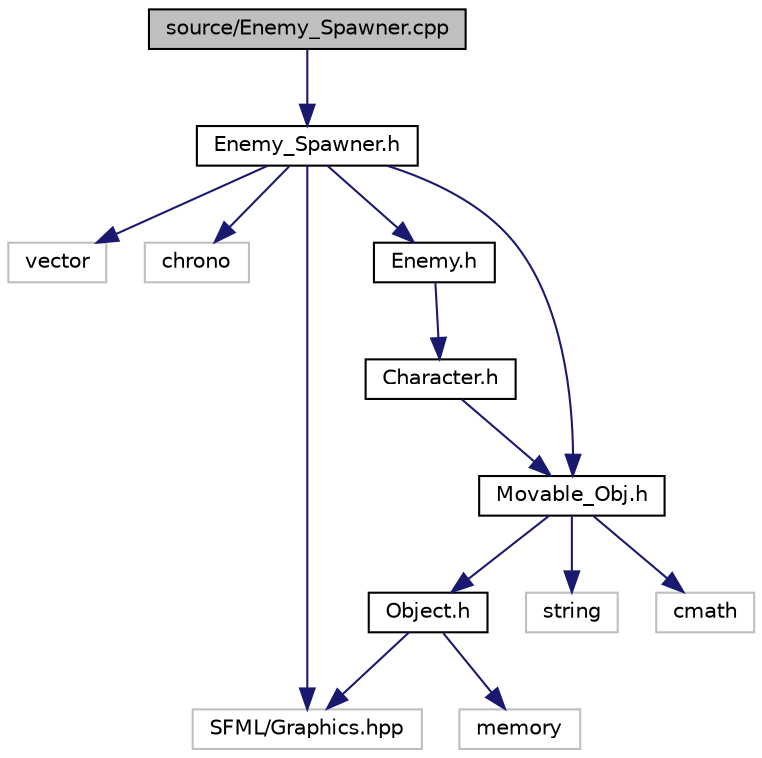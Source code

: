 digraph "source/Enemy_Spawner.cpp"
{
  edge [fontname="Helvetica",fontsize="10",labelfontname="Helvetica",labelfontsize="10"];
  node [fontname="Helvetica",fontsize="10",shape=record];
  Node0 [label="source/Enemy_Spawner.cpp",height=0.2,width=0.4,color="black", fillcolor="grey75", style="filled", fontcolor="black"];
  Node0 -> Node1 [color="midnightblue",fontsize="10",style="solid"];
  Node1 [label="Enemy_Spawner.h",height=0.2,width=0.4,color="black", fillcolor="white", style="filled",URL="$Enemy__Spawner_8h.html"];
  Node1 -> Node2 [color="midnightblue",fontsize="10",style="solid"];
  Node2 [label="vector",height=0.2,width=0.4,color="grey75", fillcolor="white", style="filled"];
  Node1 -> Node3 [color="midnightblue",fontsize="10",style="solid"];
  Node3 [label="chrono",height=0.2,width=0.4,color="grey75", fillcolor="white", style="filled"];
  Node1 -> Node4 [color="midnightblue",fontsize="10",style="solid"];
  Node4 [label="SFML/Graphics.hpp",height=0.2,width=0.4,color="grey75", fillcolor="white", style="filled"];
  Node1 -> Node5 [color="midnightblue",fontsize="10",style="solid"];
  Node5 [label="Enemy.h",height=0.2,width=0.4,color="black", fillcolor="white", style="filled",URL="$Enemy_8h.html"];
  Node5 -> Node6 [color="midnightblue",fontsize="10",style="solid"];
  Node6 [label="Character.h",height=0.2,width=0.4,color="black", fillcolor="white", style="filled",URL="$Character_8h.html"];
  Node6 -> Node7 [color="midnightblue",fontsize="10",style="solid"];
  Node7 [label="Movable_Obj.h",height=0.2,width=0.4,color="black", fillcolor="white", style="filled",URL="$Movable__Obj_8h.html"];
  Node7 -> Node8 [color="midnightblue",fontsize="10",style="solid"];
  Node8 [label="Object.h",height=0.2,width=0.4,color="black", fillcolor="white", style="filled",URL="$Object_8h.html"];
  Node8 -> Node4 [color="midnightblue",fontsize="10",style="solid"];
  Node8 -> Node9 [color="midnightblue",fontsize="10",style="solid"];
  Node9 [label="memory",height=0.2,width=0.4,color="grey75", fillcolor="white", style="filled"];
  Node7 -> Node10 [color="midnightblue",fontsize="10",style="solid"];
  Node10 [label="string",height=0.2,width=0.4,color="grey75", fillcolor="white", style="filled"];
  Node7 -> Node11 [color="midnightblue",fontsize="10",style="solid"];
  Node11 [label="cmath",height=0.2,width=0.4,color="grey75", fillcolor="white", style="filled"];
  Node1 -> Node7 [color="midnightblue",fontsize="10",style="solid"];
}
